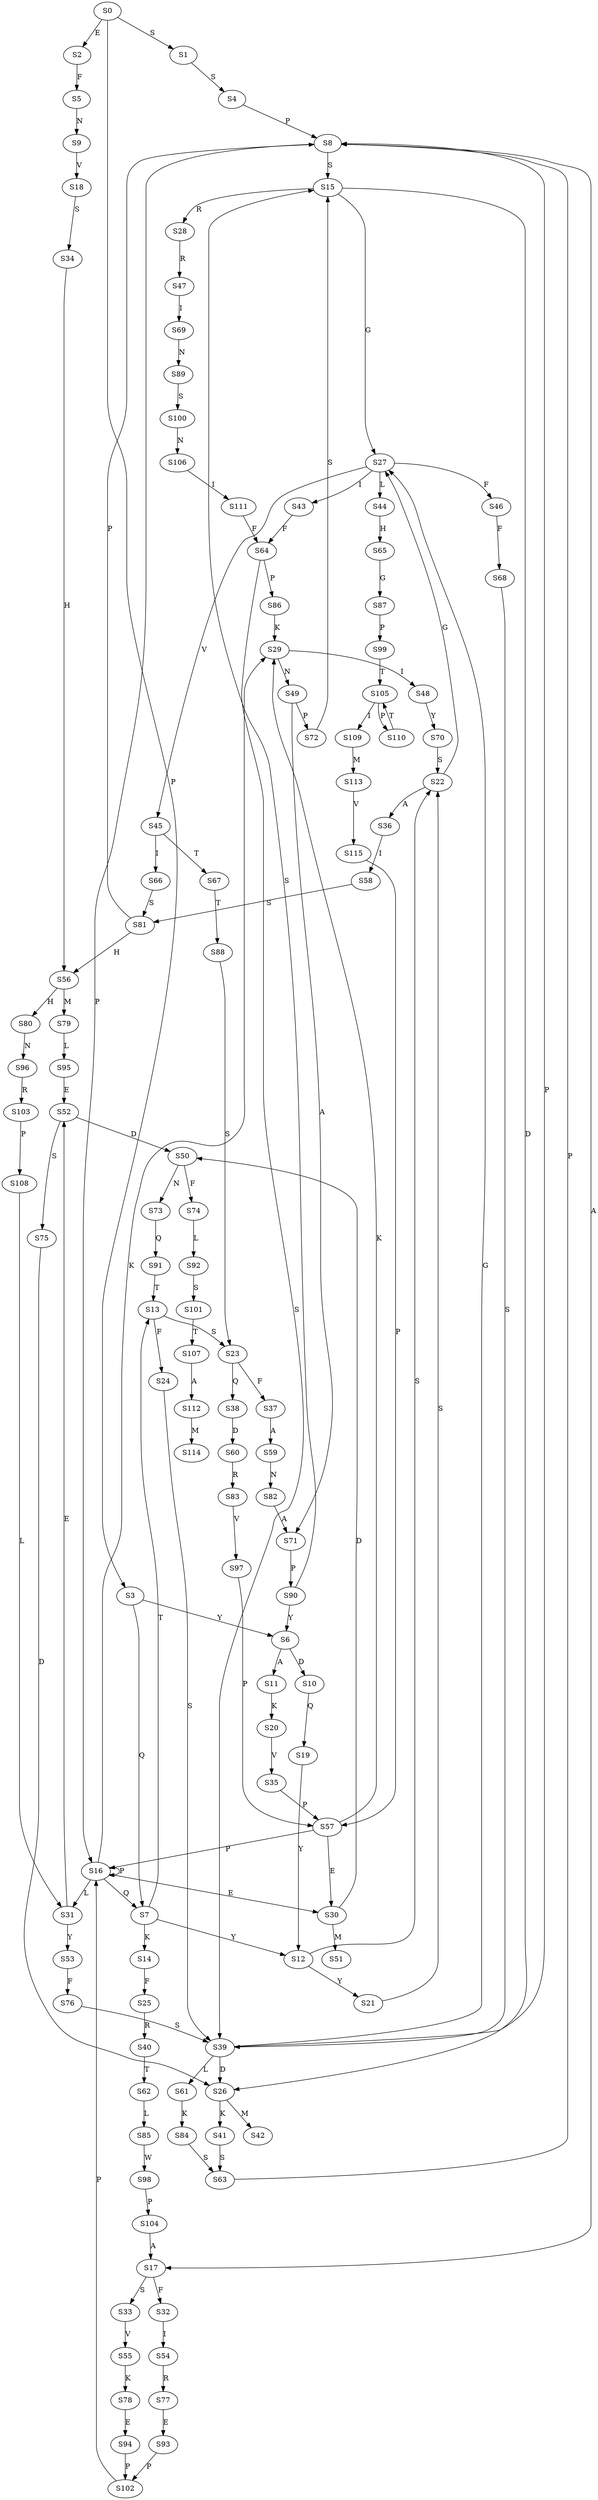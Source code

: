 strict digraph  {
	S0 -> S1 [ label = S ];
	S0 -> S2 [ label = E ];
	S0 -> S3 [ label = P ];
	S1 -> S4 [ label = S ];
	S2 -> S5 [ label = F ];
	S3 -> S6 [ label = Y ];
	S3 -> S7 [ label = Q ];
	S4 -> S8 [ label = P ];
	S5 -> S9 [ label = N ];
	S6 -> S10 [ label = D ];
	S6 -> S11 [ label = A ];
	S7 -> S12 [ label = Y ];
	S7 -> S13 [ label = T ];
	S7 -> S14 [ label = K ];
	S8 -> S15 [ label = S ];
	S8 -> S16 [ label = P ];
	S8 -> S17 [ label = A ];
	S9 -> S18 [ label = V ];
	S10 -> S19 [ label = Q ];
	S11 -> S20 [ label = K ];
	S12 -> S21 [ label = Y ];
	S12 -> S22 [ label = S ];
	S13 -> S23 [ label = S ];
	S13 -> S24 [ label = F ];
	S14 -> S25 [ label = F ];
	S15 -> S26 [ label = D ];
	S15 -> S27 [ label = G ];
	S15 -> S28 [ label = R ];
	S16 -> S7 [ label = Q ];
	S16 -> S16 [ label = P ];
	S16 -> S29 [ label = K ];
	S16 -> S30 [ label = E ];
	S16 -> S31 [ label = L ];
	S17 -> S32 [ label = F ];
	S17 -> S33 [ label = S ];
	S18 -> S34 [ label = S ];
	S19 -> S12 [ label = Y ];
	S20 -> S35 [ label = V ];
	S21 -> S22 [ label = S ];
	S22 -> S27 [ label = G ];
	S22 -> S36 [ label = A ];
	S23 -> S37 [ label = F ];
	S23 -> S38 [ label = Q ];
	S24 -> S39 [ label = S ];
	S25 -> S40 [ label = R ];
	S26 -> S41 [ label = K ];
	S26 -> S42 [ label = M ];
	S27 -> S43 [ label = I ];
	S27 -> S44 [ label = L ];
	S27 -> S45 [ label = V ];
	S27 -> S46 [ label = F ];
	S28 -> S47 [ label = R ];
	S29 -> S48 [ label = I ];
	S29 -> S49 [ label = N ];
	S30 -> S50 [ label = D ];
	S30 -> S51 [ label = M ];
	S31 -> S52 [ label = E ];
	S31 -> S53 [ label = Y ];
	S32 -> S54 [ label = I ];
	S33 -> S55 [ label = V ];
	S34 -> S56 [ label = H ];
	S35 -> S57 [ label = P ];
	S36 -> S58 [ label = I ];
	S37 -> S59 [ label = A ];
	S38 -> S60 [ label = D ];
	S39 -> S26 [ label = D ];
	S39 -> S8 [ label = P ];
	S39 -> S61 [ label = L ];
	S39 -> S27 [ label = G ];
	S40 -> S62 [ label = T ];
	S41 -> S63 [ label = S ];
	S43 -> S64 [ label = F ];
	S44 -> S65 [ label = H ];
	S45 -> S66 [ label = I ];
	S45 -> S67 [ label = T ];
	S46 -> S68 [ label = F ];
	S47 -> S69 [ label = I ];
	S48 -> S70 [ label = Y ];
	S49 -> S71 [ label = A ];
	S49 -> S72 [ label = P ];
	S50 -> S73 [ label = N ];
	S50 -> S74 [ label = F ];
	S52 -> S75 [ label = S ];
	S52 -> S50 [ label = D ];
	S53 -> S76 [ label = F ];
	S54 -> S77 [ label = R ];
	S55 -> S78 [ label = K ];
	S56 -> S79 [ label = M ];
	S56 -> S80 [ label = H ];
	S57 -> S16 [ label = P ];
	S57 -> S29 [ label = K ];
	S57 -> S30 [ label = E ];
	S58 -> S81 [ label = S ];
	S59 -> S82 [ label = N ];
	S60 -> S83 [ label = R ];
	S61 -> S84 [ label = K ];
	S62 -> S85 [ label = L ];
	S63 -> S8 [ label = P ];
	S64 -> S39 [ label = S ];
	S64 -> S86 [ label = P ];
	S65 -> S87 [ label = G ];
	S66 -> S81 [ label = S ];
	S67 -> S88 [ label = T ];
	S68 -> S39 [ label = S ];
	S69 -> S89 [ label = N ];
	S70 -> S22 [ label = S ];
	S71 -> S90 [ label = P ];
	S72 -> S15 [ label = S ];
	S73 -> S91 [ label = Q ];
	S74 -> S92 [ label = L ];
	S75 -> S26 [ label = D ];
	S76 -> S39 [ label = S ];
	S77 -> S93 [ label = E ];
	S78 -> S94 [ label = E ];
	S79 -> S95 [ label = L ];
	S80 -> S96 [ label = N ];
	S81 -> S56 [ label = H ];
	S81 -> S8 [ label = P ];
	S82 -> S71 [ label = A ];
	S83 -> S97 [ label = V ];
	S84 -> S63 [ label = S ];
	S85 -> S98 [ label = W ];
	S86 -> S29 [ label = K ];
	S87 -> S99 [ label = P ];
	S88 -> S23 [ label = S ];
	S89 -> S100 [ label = S ];
	S90 -> S15 [ label = S ];
	S90 -> S6 [ label = Y ];
	S91 -> S13 [ label = T ];
	S92 -> S101 [ label = S ];
	S93 -> S102 [ label = P ];
	S94 -> S102 [ label = P ];
	S95 -> S52 [ label = E ];
	S96 -> S103 [ label = R ];
	S97 -> S57 [ label = P ];
	S98 -> S104 [ label = P ];
	S99 -> S105 [ label = T ];
	S100 -> S106 [ label = N ];
	S101 -> S107 [ label = T ];
	S102 -> S16 [ label = P ];
	S103 -> S108 [ label = P ];
	S104 -> S17 [ label = A ];
	S105 -> S109 [ label = I ];
	S105 -> S110 [ label = P ];
	S106 -> S111 [ label = I ];
	S107 -> S112 [ label = A ];
	S108 -> S31 [ label = L ];
	S109 -> S113 [ label = M ];
	S110 -> S105 [ label = T ];
	S111 -> S64 [ label = F ];
	S112 -> S114 [ label = M ];
	S113 -> S115 [ label = V ];
	S115 -> S57 [ label = P ];
}
